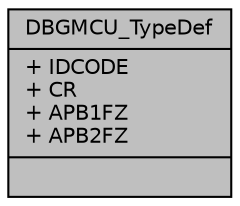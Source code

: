 digraph "DBGMCU_TypeDef"
{
  edge [fontname="Helvetica",fontsize="10",labelfontname="Helvetica",labelfontsize="10"];
  node [fontname="Helvetica",fontsize="10",shape=record];
  Node1 [label="{DBGMCU_TypeDef\n|+ IDCODE\l+ CR\l+ APB1FZ\l+ APB2FZ\l|}",height=0.2,width=0.4,color="black", fillcolor="grey75", style="filled", fontcolor="black"];
}
